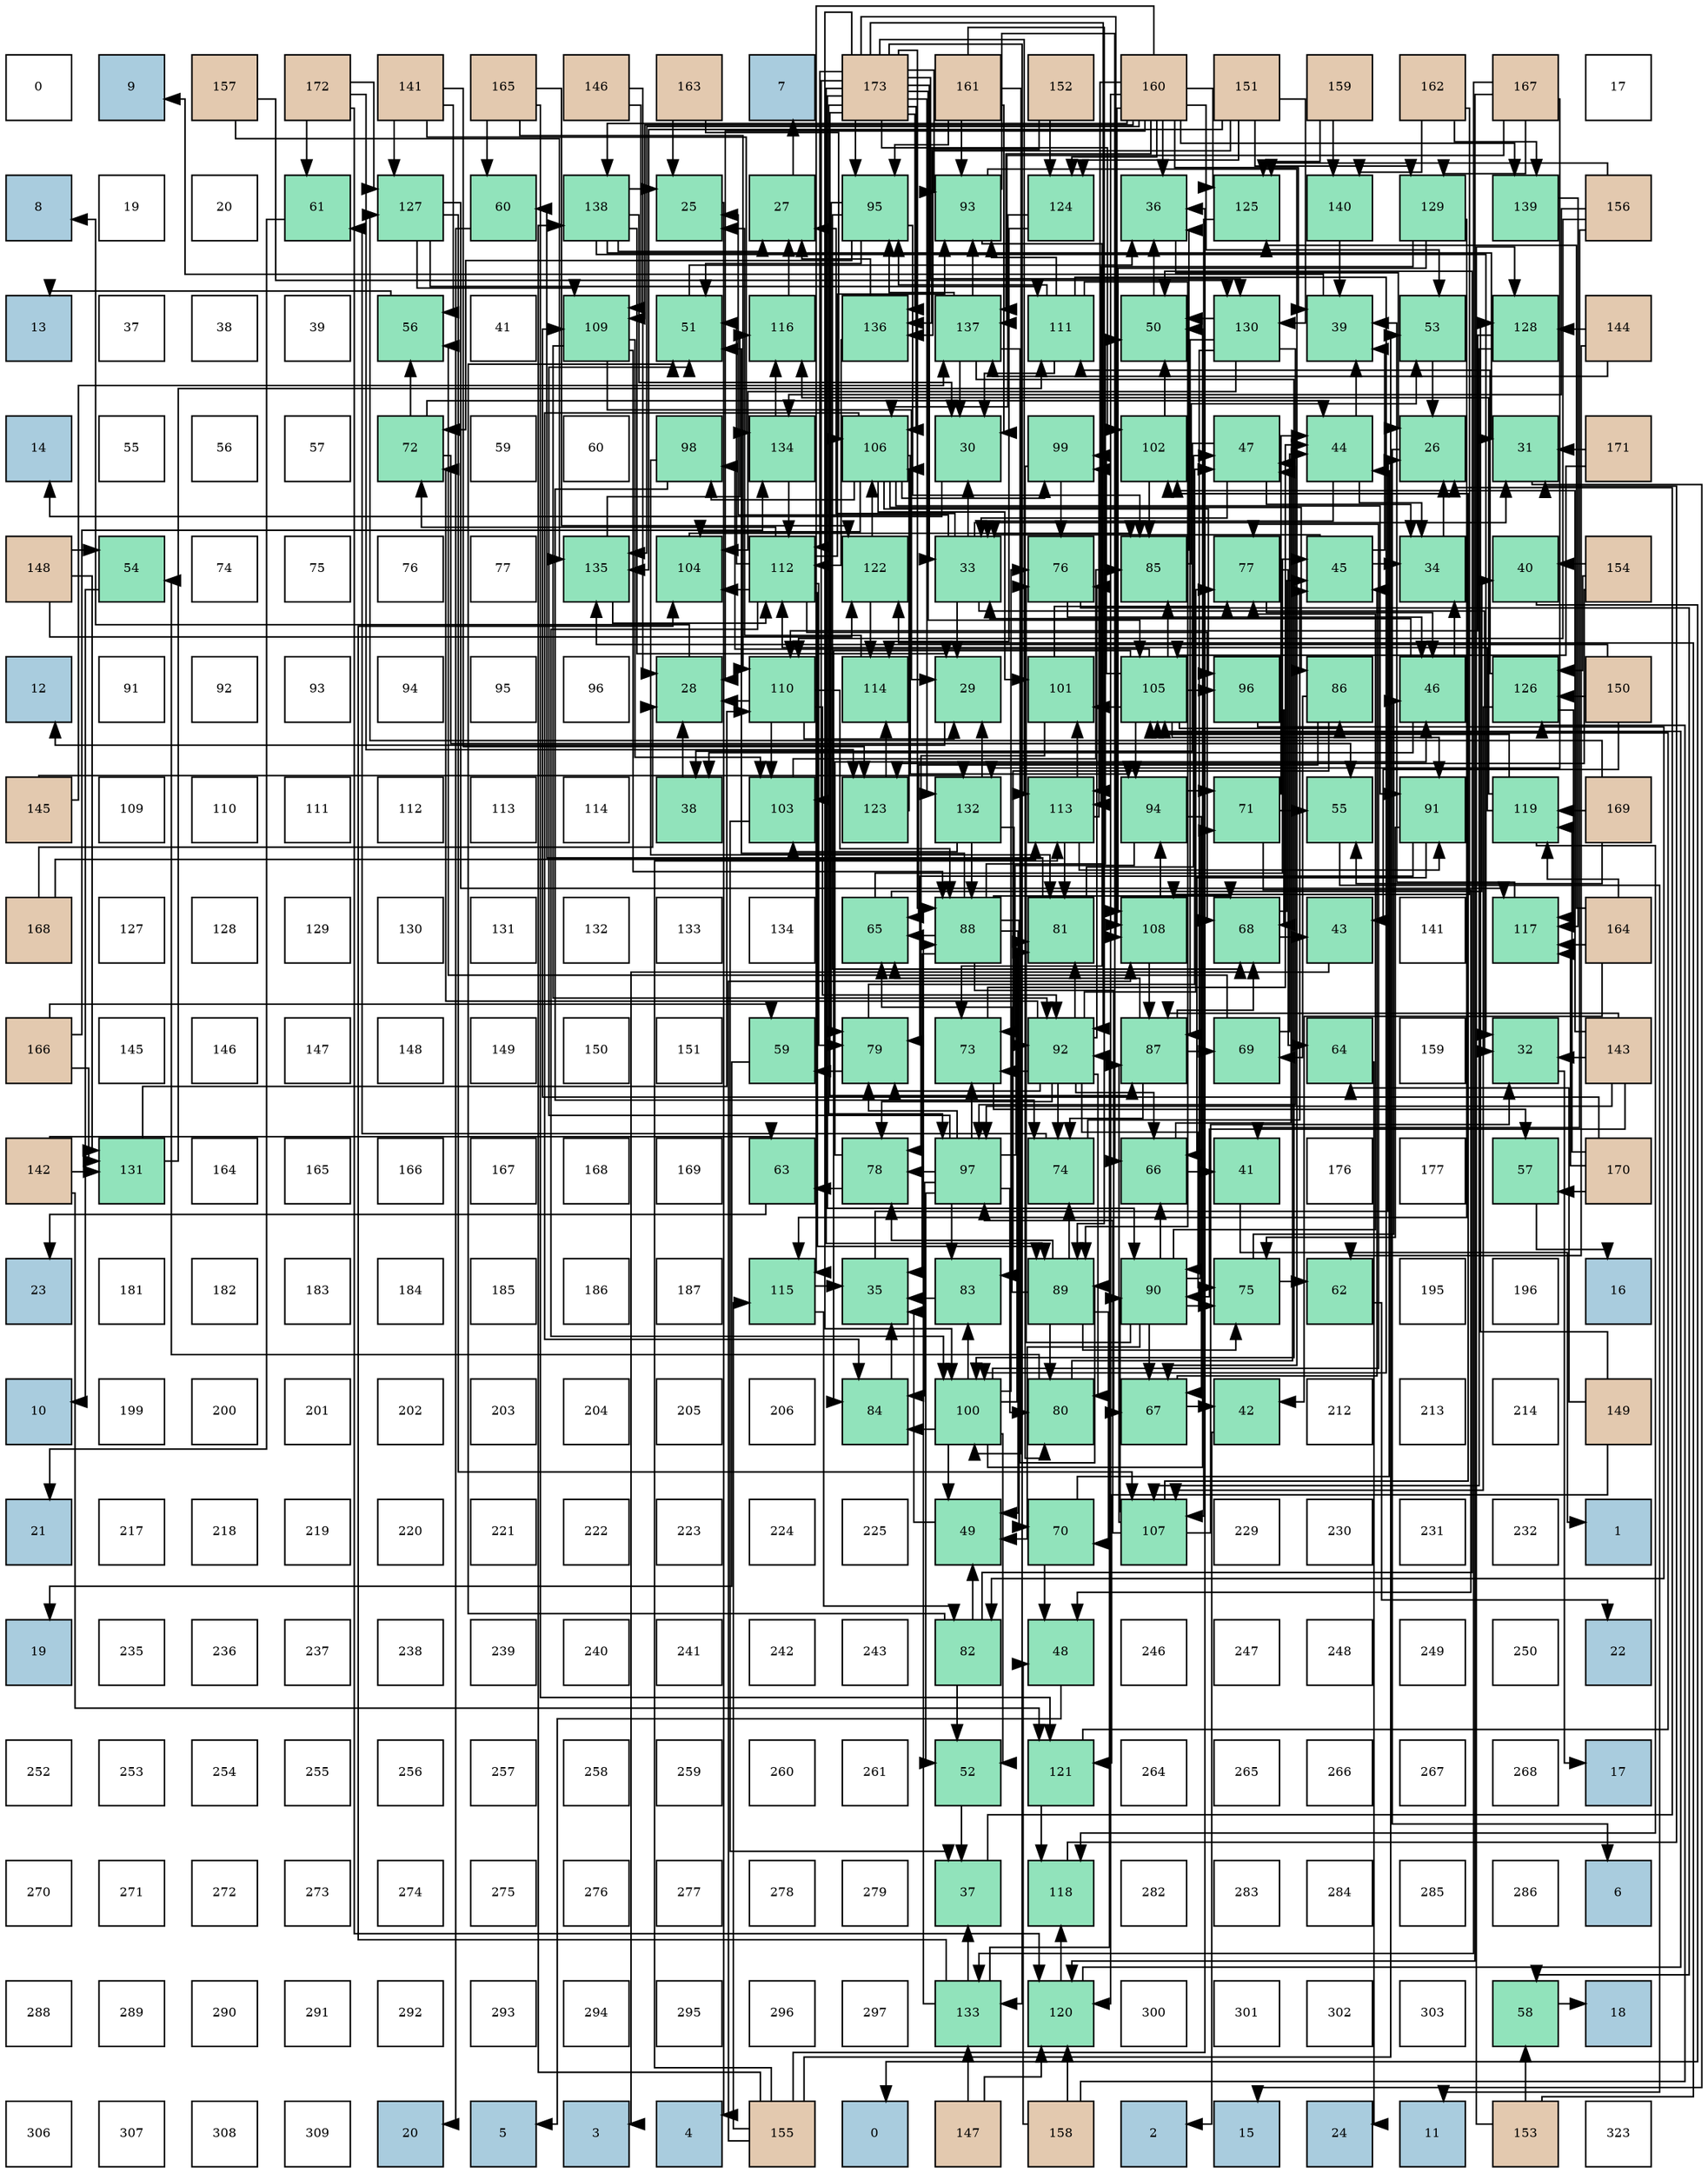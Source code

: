 digraph layout{
 rankdir=TB;
 splines=ortho;
 node [style=filled shape=square fixedsize=true width=0.6];
0[label="0", fontsize=8, fillcolor="#ffffff"];
1[label="9", fontsize=8, fillcolor="#a9ccde"];
2[label="157", fontsize=8, fillcolor="#e3c9af"];
3[label="172", fontsize=8, fillcolor="#e3c9af"];
4[label="141", fontsize=8, fillcolor="#e3c9af"];
5[label="165", fontsize=8, fillcolor="#e3c9af"];
6[label="146", fontsize=8, fillcolor="#e3c9af"];
7[label="163", fontsize=8, fillcolor="#e3c9af"];
8[label="7", fontsize=8, fillcolor="#a9ccde"];
9[label="173", fontsize=8, fillcolor="#e3c9af"];
10[label="161", fontsize=8, fillcolor="#e3c9af"];
11[label="152", fontsize=8, fillcolor="#e3c9af"];
12[label="160", fontsize=8, fillcolor="#e3c9af"];
13[label="151", fontsize=8, fillcolor="#e3c9af"];
14[label="159", fontsize=8, fillcolor="#e3c9af"];
15[label="162", fontsize=8, fillcolor="#e3c9af"];
16[label="167", fontsize=8, fillcolor="#e3c9af"];
17[label="17", fontsize=8, fillcolor="#ffffff"];
18[label="8", fontsize=8, fillcolor="#a9ccde"];
19[label="19", fontsize=8, fillcolor="#ffffff"];
20[label="20", fontsize=8, fillcolor="#ffffff"];
21[label="61", fontsize=8, fillcolor="#91e3bb"];
22[label="127", fontsize=8, fillcolor="#91e3bb"];
23[label="60", fontsize=8, fillcolor="#91e3bb"];
24[label="138", fontsize=8, fillcolor="#91e3bb"];
25[label="25", fontsize=8, fillcolor="#91e3bb"];
26[label="27", fontsize=8, fillcolor="#91e3bb"];
27[label="95", fontsize=8, fillcolor="#91e3bb"];
28[label="93", fontsize=8, fillcolor="#91e3bb"];
29[label="124", fontsize=8, fillcolor="#91e3bb"];
30[label="36", fontsize=8, fillcolor="#91e3bb"];
31[label="125", fontsize=8, fillcolor="#91e3bb"];
32[label="140", fontsize=8, fillcolor="#91e3bb"];
33[label="129", fontsize=8, fillcolor="#91e3bb"];
34[label="139", fontsize=8, fillcolor="#91e3bb"];
35[label="156", fontsize=8, fillcolor="#e3c9af"];
36[label="13", fontsize=8, fillcolor="#a9ccde"];
37[label="37", fontsize=8, fillcolor="#ffffff"];
38[label="38", fontsize=8, fillcolor="#ffffff"];
39[label="39", fontsize=8, fillcolor="#ffffff"];
40[label="56", fontsize=8, fillcolor="#91e3bb"];
41[label="41", fontsize=8, fillcolor="#ffffff"];
42[label="109", fontsize=8, fillcolor="#91e3bb"];
43[label="51", fontsize=8, fillcolor="#91e3bb"];
44[label="116", fontsize=8, fillcolor="#91e3bb"];
45[label="136", fontsize=8, fillcolor="#91e3bb"];
46[label="137", fontsize=8, fillcolor="#91e3bb"];
47[label="111", fontsize=8, fillcolor="#91e3bb"];
48[label="50", fontsize=8, fillcolor="#91e3bb"];
49[label="130", fontsize=8, fillcolor="#91e3bb"];
50[label="39", fontsize=8, fillcolor="#91e3bb"];
51[label="53", fontsize=8, fillcolor="#91e3bb"];
52[label="128", fontsize=8, fillcolor="#91e3bb"];
53[label="144", fontsize=8, fillcolor="#e3c9af"];
54[label="14", fontsize=8, fillcolor="#a9ccde"];
55[label="55", fontsize=8, fillcolor="#ffffff"];
56[label="56", fontsize=8, fillcolor="#ffffff"];
57[label="57", fontsize=8, fillcolor="#ffffff"];
58[label="72", fontsize=8, fillcolor="#91e3bb"];
59[label="59", fontsize=8, fillcolor="#ffffff"];
60[label="60", fontsize=8, fillcolor="#ffffff"];
61[label="98", fontsize=8, fillcolor="#91e3bb"];
62[label="134", fontsize=8, fillcolor="#91e3bb"];
63[label="106", fontsize=8, fillcolor="#91e3bb"];
64[label="30", fontsize=8, fillcolor="#91e3bb"];
65[label="99", fontsize=8, fillcolor="#91e3bb"];
66[label="102", fontsize=8, fillcolor="#91e3bb"];
67[label="47", fontsize=8, fillcolor="#91e3bb"];
68[label="44", fontsize=8, fillcolor="#91e3bb"];
69[label="26", fontsize=8, fillcolor="#91e3bb"];
70[label="31", fontsize=8, fillcolor="#91e3bb"];
71[label="171", fontsize=8, fillcolor="#e3c9af"];
72[label="148", fontsize=8, fillcolor="#e3c9af"];
73[label="54", fontsize=8, fillcolor="#91e3bb"];
74[label="74", fontsize=8, fillcolor="#ffffff"];
75[label="75", fontsize=8, fillcolor="#ffffff"];
76[label="76", fontsize=8, fillcolor="#ffffff"];
77[label="77", fontsize=8, fillcolor="#ffffff"];
78[label="135", fontsize=8, fillcolor="#91e3bb"];
79[label="104", fontsize=8, fillcolor="#91e3bb"];
80[label="112", fontsize=8, fillcolor="#91e3bb"];
81[label="122", fontsize=8, fillcolor="#91e3bb"];
82[label="33", fontsize=8, fillcolor="#91e3bb"];
83[label="76", fontsize=8, fillcolor="#91e3bb"];
84[label="85", fontsize=8, fillcolor="#91e3bb"];
85[label="77", fontsize=8, fillcolor="#91e3bb"];
86[label="45", fontsize=8, fillcolor="#91e3bb"];
87[label="34", fontsize=8, fillcolor="#91e3bb"];
88[label="40", fontsize=8, fillcolor="#91e3bb"];
89[label="154", fontsize=8, fillcolor="#e3c9af"];
90[label="12", fontsize=8, fillcolor="#a9ccde"];
91[label="91", fontsize=8, fillcolor="#ffffff"];
92[label="92", fontsize=8, fillcolor="#ffffff"];
93[label="93", fontsize=8, fillcolor="#ffffff"];
94[label="94", fontsize=8, fillcolor="#ffffff"];
95[label="95", fontsize=8, fillcolor="#ffffff"];
96[label="96", fontsize=8, fillcolor="#ffffff"];
97[label="28", fontsize=8, fillcolor="#91e3bb"];
98[label="110", fontsize=8, fillcolor="#91e3bb"];
99[label="114", fontsize=8, fillcolor="#91e3bb"];
100[label="29", fontsize=8, fillcolor="#91e3bb"];
101[label="101", fontsize=8, fillcolor="#91e3bb"];
102[label="105", fontsize=8, fillcolor="#91e3bb"];
103[label="96", fontsize=8, fillcolor="#91e3bb"];
104[label="86", fontsize=8, fillcolor="#91e3bb"];
105[label="46", fontsize=8, fillcolor="#91e3bb"];
106[label="126", fontsize=8, fillcolor="#91e3bb"];
107[label="150", fontsize=8, fillcolor="#e3c9af"];
108[label="145", fontsize=8, fillcolor="#e3c9af"];
109[label="109", fontsize=8, fillcolor="#ffffff"];
110[label="110", fontsize=8, fillcolor="#ffffff"];
111[label="111", fontsize=8, fillcolor="#ffffff"];
112[label="112", fontsize=8, fillcolor="#ffffff"];
113[label="113", fontsize=8, fillcolor="#ffffff"];
114[label="114", fontsize=8, fillcolor="#ffffff"];
115[label="38", fontsize=8, fillcolor="#91e3bb"];
116[label="103", fontsize=8, fillcolor="#91e3bb"];
117[label="123", fontsize=8, fillcolor="#91e3bb"];
118[label="132", fontsize=8, fillcolor="#91e3bb"];
119[label="113", fontsize=8, fillcolor="#91e3bb"];
120[label="94", fontsize=8, fillcolor="#91e3bb"];
121[label="71", fontsize=8, fillcolor="#91e3bb"];
122[label="55", fontsize=8, fillcolor="#91e3bb"];
123[label="91", fontsize=8, fillcolor="#91e3bb"];
124[label="119", fontsize=8, fillcolor="#91e3bb"];
125[label="169", fontsize=8, fillcolor="#e3c9af"];
126[label="168", fontsize=8, fillcolor="#e3c9af"];
127[label="127", fontsize=8, fillcolor="#ffffff"];
128[label="128", fontsize=8, fillcolor="#ffffff"];
129[label="129", fontsize=8, fillcolor="#ffffff"];
130[label="130", fontsize=8, fillcolor="#ffffff"];
131[label="131", fontsize=8, fillcolor="#ffffff"];
132[label="132", fontsize=8, fillcolor="#ffffff"];
133[label="133", fontsize=8, fillcolor="#ffffff"];
134[label="134", fontsize=8, fillcolor="#ffffff"];
135[label="65", fontsize=8, fillcolor="#91e3bb"];
136[label="88", fontsize=8, fillcolor="#91e3bb"];
137[label="81", fontsize=8, fillcolor="#91e3bb"];
138[label="108", fontsize=8, fillcolor="#91e3bb"];
139[label="68", fontsize=8, fillcolor="#91e3bb"];
140[label="43", fontsize=8, fillcolor="#91e3bb"];
141[label="141", fontsize=8, fillcolor="#ffffff"];
142[label="117", fontsize=8, fillcolor="#91e3bb"];
143[label="164", fontsize=8, fillcolor="#e3c9af"];
144[label="166", fontsize=8, fillcolor="#e3c9af"];
145[label="145", fontsize=8, fillcolor="#ffffff"];
146[label="146", fontsize=8, fillcolor="#ffffff"];
147[label="147", fontsize=8, fillcolor="#ffffff"];
148[label="148", fontsize=8, fillcolor="#ffffff"];
149[label="149", fontsize=8, fillcolor="#ffffff"];
150[label="150", fontsize=8, fillcolor="#ffffff"];
151[label="151", fontsize=8, fillcolor="#ffffff"];
152[label="59", fontsize=8, fillcolor="#91e3bb"];
153[label="79", fontsize=8, fillcolor="#91e3bb"];
154[label="73", fontsize=8, fillcolor="#91e3bb"];
155[label="92", fontsize=8, fillcolor="#91e3bb"];
156[label="87", fontsize=8, fillcolor="#91e3bb"];
157[label="69", fontsize=8, fillcolor="#91e3bb"];
158[label="64", fontsize=8, fillcolor="#91e3bb"];
159[label="159", fontsize=8, fillcolor="#ffffff"];
160[label="32", fontsize=8, fillcolor="#91e3bb"];
161[label="143", fontsize=8, fillcolor="#e3c9af"];
162[label="142", fontsize=8, fillcolor="#e3c9af"];
163[label="131", fontsize=8, fillcolor="#91e3bb"];
164[label="164", fontsize=8, fillcolor="#ffffff"];
165[label="165", fontsize=8, fillcolor="#ffffff"];
166[label="166", fontsize=8, fillcolor="#ffffff"];
167[label="167", fontsize=8, fillcolor="#ffffff"];
168[label="168", fontsize=8, fillcolor="#ffffff"];
169[label="169", fontsize=8, fillcolor="#ffffff"];
170[label="63", fontsize=8, fillcolor="#91e3bb"];
171[label="78", fontsize=8, fillcolor="#91e3bb"];
172[label="97", fontsize=8, fillcolor="#91e3bb"];
173[label="74", fontsize=8, fillcolor="#91e3bb"];
174[label="66", fontsize=8, fillcolor="#91e3bb"];
175[label="41", fontsize=8, fillcolor="#91e3bb"];
176[label="176", fontsize=8, fillcolor="#ffffff"];
177[label="177", fontsize=8, fillcolor="#ffffff"];
178[label="57", fontsize=8, fillcolor="#91e3bb"];
179[label="170", fontsize=8, fillcolor="#e3c9af"];
180[label="23", fontsize=8, fillcolor="#a9ccde"];
181[label="181", fontsize=8, fillcolor="#ffffff"];
182[label="182", fontsize=8, fillcolor="#ffffff"];
183[label="183", fontsize=8, fillcolor="#ffffff"];
184[label="184", fontsize=8, fillcolor="#ffffff"];
185[label="185", fontsize=8, fillcolor="#ffffff"];
186[label="186", fontsize=8, fillcolor="#ffffff"];
187[label="187", fontsize=8, fillcolor="#ffffff"];
188[label="115", fontsize=8, fillcolor="#91e3bb"];
189[label="35", fontsize=8, fillcolor="#91e3bb"];
190[label="83", fontsize=8, fillcolor="#91e3bb"];
191[label="89", fontsize=8, fillcolor="#91e3bb"];
192[label="90", fontsize=8, fillcolor="#91e3bb"];
193[label="75", fontsize=8, fillcolor="#91e3bb"];
194[label="62", fontsize=8, fillcolor="#91e3bb"];
195[label="195", fontsize=8, fillcolor="#ffffff"];
196[label="196", fontsize=8, fillcolor="#ffffff"];
197[label="16", fontsize=8, fillcolor="#a9ccde"];
198[label="10", fontsize=8, fillcolor="#a9ccde"];
199[label="199", fontsize=8, fillcolor="#ffffff"];
200[label="200", fontsize=8, fillcolor="#ffffff"];
201[label="201", fontsize=8, fillcolor="#ffffff"];
202[label="202", fontsize=8, fillcolor="#ffffff"];
203[label="203", fontsize=8, fillcolor="#ffffff"];
204[label="204", fontsize=8, fillcolor="#ffffff"];
205[label="205", fontsize=8, fillcolor="#ffffff"];
206[label="206", fontsize=8, fillcolor="#ffffff"];
207[label="84", fontsize=8, fillcolor="#91e3bb"];
208[label="100", fontsize=8, fillcolor="#91e3bb"];
209[label="80", fontsize=8, fillcolor="#91e3bb"];
210[label="67", fontsize=8, fillcolor="#91e3bb"];
211[label="42", fontsize=8, fillcolor="#91e3bb"];
212[label="212", fontsize=8, fillcolor="#ffffff"];
213[label="213", fontsize=8, fillcolor="#ffffff"];
214[label="214", fontsize=8, fillcolor="#ffffff"];
215[label="149", fontsize=8, fillcolor="#e3c9af"];
216[label="21", fontsize=8, fillcolor="#a9ccde"];
217[label="217", fontsize=8, fillcolor="#ffffff"];
218[label="218", fontsize=8, fillcolor="#ffffff"];
219[label="219", fontsize=8, fillcolor="#ffffff"];
220[label="220", fontsize=8, fillcolor="#ffffff"];
221[label="221", fontsize=8, fillcolor="#ffffff"];
222[label="222", fontsize=8, fillcolor="#ffffff"];
223[label="223", fontsize=8, fillcolor="#ffffff"];
224[label="224", fontsize=8, fillcolor="#ffffff"];
225[label="225", fontsize=8, fillcolor="#ffffff"];
226[label="49", fontsize=8, fillcolor="#91e3bb"];
227[label="70", fontsize=8, fillcolor="#91e3bb"];
228[label="107", fontsize=8, fillcolor="#91e3bb"];
229[label="229", fontsize=8, fillcolor="#ffffff"];
230[label="230", fontsize=8, fillcolor="#ffffff"];
231[label="231", fontsize=8, fillcolor="#ffffff"];
232[label="232", fontsize=8, fillcolor="#ffffff"];
233[label="1", fontsize=8, fillcolor="#a9ccde"];
234[label="19", fontsize=8, fillcolor="#a9ccde"];
235[label="235", fontsize=8, fillcolor="#ffffff"];
236[label="236", fontsize=8, fillcolor="#ffffff"];
237[label="237", fontsize=8, fillcolor="#ffffff"];
238[label="238", fontsize=8, fillcolor="#ffffff"];
239[label="239", fontsize=8, fillcolor="#ffffff"];
240[label="240", fontsize=8, fillcolor="#ffffff"];
241[label="241", fontsize=8, fillcolor="#ffffff"];
242[label="242", fontsize=8, fillcolor="#ffffff"];
243[label="243", fontsize=8, fillcolor="#ffffff"];
244[label="82", fontsize=8, fillcolor="#91e3bb"];
245[label="48", fontsize=8, fillcolor="#91e3bb"];
246[label="246", fontsize=8, fillcolor="#ffffff"];
247[label="247", fontsize=8, fillcolor="#ffffff"];
248[label="248", fontsize=8, fillcolor="#ffffff"];
249[label="249", fontsize=8, fillcolor="#ffffff"];
250[label="250", fontsize=8, fillcolor="#ffffff"];
251[label="22", fontsize=8, fillcolor="#a9ccde"];
252[label="252", fontsize=8, fillcolor="#ffffff"];
253[label="253", fontsize=8, fillcolor="#ffffff"];
254[label="254", fontsize=8, fillcolor="#ffffff"];
255[label="255", fontsize=8, fillcolor="#ffffff"];
256[label="256", fontsize=8, fillcolor="#ffffff"];
257[label="257", fontsize=8, fillcolor="#ffffff"];
258[label="258", fontsize=8, fillcolor="#ffffff"];
259[label="259", fontsize=8, fillcolor="#ffffff"];
260[label="260", fontsize=8, fillcolor="#ffffff"];
261[label="261", fontsize=8, fillcolor="#ffffff"];
262[label="52", fontsize=8, fillcolor="#91e3bb"];
263[label="121", fontsize=8, fillcolor="#91e3bb"];
264[label="264", fontsize=8, fillcolor="#ffffff"];
265[label="265", fontsize=8, fillcolor="#ffffff"];
266[label="266", fontsize=8, fillcolor="#ffffff"];
267[label="267", fontsize=8, fillcolor="#ffffff"];
268[label="268", fontsize=8, fillcolor="#ffffff"];
269[label="17", fontsize=8, fillcolor="#a9ccde"];
270[label="270", fontsize=8, fillcolor="#ffffff"];
271[label="271", fontsize=8, fillcolor="#ffffff"];
272[label="272", fontsize=8, fillcolor="#ffffff"];
273[label="273", fontsize=8, fillcolor="#ffffff"];
274[label="274", fontsize=8, fillcolor="#ffffff"];
275[label="275", fontsize=8, fillcolor="#ffffff"];
276[label="276", fontsize=8, fillcolor="#ffffff"];
277[label="277", fontsize=8, fillcolor="#ffffff"];
278[label="278", fontsize=8, fillcolor="#ffffff"];
279[label="279", fontsize=8, fillcolor="#ffffff"];
280[label="37", fontsize=8, fillcolor="#91e3bb"];
281[label="118", fontsize=8, fillcolor="#91e3bb"];
282[label="282", fontsize=8, fillcolor="#ffffff"];
283[label="283", fontsize=8, fillcolor="#ffffff"];
284[label="284", fontsize=8, fillcolor="#ffffff"];
285[label="285", fontsize=8, fillcolor="#ffffff"];
286[label="286", fontsize=8, fillcolor="#ffffff"];
287[label="6", fontsize=8, fillcolor="#a9ccde"];
288[label="288", fontsize=8, fillcolor="#ffffff"];
289[label="289", fontsize=8, fillcolor="#ffffff"];
290[label="290", fontsize=8, fillcolor="#ffffff"];
291[label="291", fontsize=8, fillcolor="#ffffff"];
292[label="292", fontsize=8, fillcolor="#ffffff"];
293[label="293", fontsize=8, fillcolor="#ffffff"];
294[label="294", fontsize=8, fillcolor="#ffffff"];
295[label="295", fontsize=8, fillcolor="#ffffff"];
296[label="296", fontsize=8, fillcolor="#ffffff"];
297[label="297", fontsize=8, fillcolor="#ffffff"];
298[label="133", fontsize=8, fillcolor="#91e3bb"];
299[label="120", fontsize=8, fillcolor="#91e3bb"];
300[label="300", fontsize=8, fillcolor="#ffffff"];
301[label="301", fontsize=8, fillcolor="#ffffff"];
302[label="302", fontsize=8, fillcolor="#ffffff"];
303[label="303", fontsize=8, fillcolor="#ffffff"];
304[label="58", fontsize=8, fillcolor="#91e3bb"];
305[label="18", fontsize=8, fillcolor="#a9ccde"];
306[label="306", fontsize=8, fillcolor="#ffffff"];
307[label="307", fontsize=8, fillcolor="#ffffff"];
308[label="308", fontsize=8, fillcolor="#ffffff"];
309[label="309", fontsize=8, fillcolor="#ffffff"];
310[label="20", fontsize=8, fillcolor="#a9ccde"];
311[label="5", fontsize=8, fillcolor="#a9ccde"];
312[label="3", fontsize=8, fillcolor="#a9ccde"];
313[label="4", fontsize=8, fillcolor="#a9ccde"];
314[label="155", fontsize=8, fillcolor="#e3c9af"];
315[label="0", fontsize=8, fillcolor="#a9ccde"];
316[label="147", fontsize=8, fillcolor="#e3c9af"];
317[label="158", fontsize=8, fillcolor="#e3c9af"];
318[label="2", fontsize=8, fillcolor="#a9ccde"];
319[label="15", fontsize=8, fillcolor="#a9ccde"];
320[label="24", fontsize=8, fillcolor="#a9ccde"];
321[label="11", fontsize=8, fillcolor="#a9ccde"];
322[label="153", fontsize=8, fillcolor="#e3c9af"];
323[label="323", fontsize=8, fillcolor="#ffffff"];
edge [constraint=false, style=vis];25 -> 313;
69 -> 287;
26 -> 8;
97 -> 18;
100 -> 90;
64 -> 54;
70 -> 319;
160 -> 269;
82 -> 25;
82 -> 26;
82 -> 100;
82 -> 64;
82 -> 70;
82 -> 160;
87 -> 69;
189 -> 69;
30 -> 69;
280 -> 69;
115 -> 97;
50 -> 1;
88 -> 315;
175 -> 233;
211 -> 318;
140 -> 312;
68 -> 82;
68 -> 87;
68 -> 50;
86 -> 82;
86 -> 87;
86 -> 50;
105 -> 82;
105 -> 87;
105 -> 115;
67 -> 82;
67 -> 87;
67 -> 115;
245 -> 311;
226 -> 189;
48 -> 30;
43 -> 30;
262 -> 280;
51 -> 69;
73 -> 198;
122 -> 321;
40 -> 36;
178 -> 197;
304 -> 305;
152 -> 234;
23 -> 310;
21 -> 216;
194 -> 251;
170 -> 180;
158 -> 320;
135 -> 88;
135 -> 86;
174 -> 175;
174 -> 67;
210 -> 211;
210 -> 86;
139 -> 140;
139 -> 86;
157 -> 68;
157 -> 40;
227 -> 68;
227 -> 245;
121 -> 68;
121 -> 245;
121 -> 122;
58 -> 68;
58 -> 122;
58 -> 40;
154 -> 68;
154 -> 178;
173 -> 86;
173 -> 21;
193 -> 105;
193 -> 194;
83 -> 105;
83 -> 304;
85 -> 105;
85 -> 158;
171 -> 105;
171 -> 170;
153 -> 67;
153 -> 152;
209 -> 67;
209 -> 73;
137 -> 67;
137 -> 23;
244 -> 226;
244 -> 48;
244 -> 43;
244 -> 262;
190 -> 189;
207 -> 189;
84 -> 30;
84 -> 51;
104 -> 135;
104 -> 157;
104 -> 190;
156 -> 135;
156 -> 139;
156 -> 157;
156 -> 173;
136 -> 189;
136 -> 226;
136 -> 48;
136 -> 43;
136 -> 135;
136 -> 210;
136 -> 139;
136 -> 227;
191 -> 135;
191 -> 227;
191 -> 173;
191 -> 193;
191 -> 171;
191 -> 209;
192 -> 226;
192 -> 174;
192 -> 210;
192 -> 121;
192 -> 193;
192 -> 83;
192 -> 85;
123 -> 174;
123 -> 193;
123 -> 153;
155 -> 174;
155 -> 58;
155 -> 154;
155 -> 173;
155 -> 193;
155 -> 83;
155 -> 85;
155 -> 171;
155 -> 153;
155 -> 209;
155 -> 137;
28 -> 174;
28 -> 210;
28 -> 154;
120 -> 210;
120 -> 121;
120 -> 154;
27 -> 43;
27 -> 139;
27 -> 58;
27 -> 153;
27 -> 84;
103 -> 139;
103 -> 244;
172 -> 43;
172 -> 262;
172 -> 154;
172 -> 171;
172 -> 153;
172 -> 209;
172 -> 137;
172 -> 190;
172 -> 207;
61 -> 173;
61 -> 137;
65 -> 83;
65 -> 209;
208 -> 226;
208 -> 48;
208 -> 262;
208 -> 83;
208 -> 85;
208 -> 137;
208 -> 190;
208 -> 207;
101 -> 85;
101 -> 171;
66 -> 48;
66 -> 84;
116 -> 280;
116 -> 84;
79 -> 84;
102 -> 207;
102 -> 84;
102 -> 104;
102 -> 123;
102 -> 120;
102 -> 103;
102 -> 61;
102 -> 65;
102 -> 101;
63 -> 207;
63 -> 104;
63 -> 123;
63 -> 120;
63 -> 103;
63 -> 61;
63 -> 65;
63 -> 101;
63 -> 79;
228 -> 160;
228 -> 156;
228 -> 192;
228 -> 172;
228 -> 66;
138 -> 156;
138 -> 120;
42 -> 100;
42 -> 136;
42 -> 155;
42 -> 116;
98 -> 97;
98 -> 100;
98 -> 136;
98 -> 155;
98 -> 116;
47 -> 64;
47 -> 191;
47 -> 28;
47 -> 27;
47 -> 208;
80 -> 43;
80 -> 139;
80 -> 58;
80 -> 153;
80 -> 191;
80 -> 28;
80 -> 208;
80 -> 79;
119 -> 137;
119 -> 123;
119 -> 65;
119 -> 101;
99 -> 25;
188 -> 189;
188 -> 244;
44 -> 26;
142 -> 50;
281 -> 70;
124 -> 102;
124 -> 80;
124 -> 44;
124 -> 281;
299 -> 102;
299 -> 281;
263 -> 102;
263 -> 281;
81 -> 63;
81 -> 99;
117 -> 63;
117 -> 99;
29 -> 63;
29 -> 99;
31 -> 228;
106 -> 228;
106 -> 47;
106 -> 142;
22 -> 228;
22 -> 42;
22 -> 47;
22 -> 142;
52 -> 228;
52 -> 98;
33 -> 138;
33 -> 119;
33 -> 188;
49 -> 48;
49 -> 156;
49 -> 192;
49 -> 172;
49 -> 79;
163 -> 98;
163 -> 47;
118 -> 100;
118 -> 136;
118 -> 155;
118 -> 116;
298 -> 280;
298 -> 136;
298 -> 155;
298 -> 79;
62 -> 80;
62 -> 44;
78 -> 80;
78 -> 44;
45 -> 26;
45 -> 80;
46 -> 64;
46 -> 191;
46 -> 28;
46 -> 27;
46 -> 208;
24 -> 25;
24 -> 26;
24 -> 100;
24 -> 64;
24 -> 70;
24 -> 160;
34 -> 142;
32 -> 50;
4 -> 40;
4 -> 117;
4 -> 22;
4 -> 62;
162 -> 170;
162 -> 263;
162 -> 163;
161 -> 160;
161 -> 156;
161 -> 192;
161 -> 172;
161 -> 66;
53 -> 194;
53 -> 52;
53 -> 46;
108 -> 118;
108 -> 46;
6 -> 97;
6 -> 42;
316 -> 299;
316 -> 298;
72 -> 73;
72 -> 81;
72 -> 163;
215 -> 158;
215 -> 263;
215 -> 52;
107 -> 140;
107 -> 106;
107 -> 78;
13 -> 29;
13 -> 33;
13 -> 49;
13 -> 78;
13 -> 45;
11 -> 29;
11 -> 45;
322 -> 304;
322 -> 81;
322 -> 52;
89 -> 88;
89 -> 117;
89 -> 106;
314 -> 30;
314 -> 51;
314 -> 138;
314 -> 119;
314 -> 188;
314 -> 24;
35 -> 175;
35 -> 98;
35 -> 31;
35 -> 62;
2 -> 49;
2 -> 78;
317 -> 245;
317 -> 299;
317 -> 106;
14 -> 31;
14 -> 32;
12 -> 97;
12 -> 30;
12 -> 50;
12 -> 51;
12 -> 138;
12 -> 42;
12 -> 119;
12 -> 188;
12 -> 299;
12 -> 29;
12 -> 31;
12 -> 78;
12 -> 46;
12 -> 24;
12 -> 34;
10 -> 64;
10 -> 191;
10 -> 28;
10 -> 27;
10 -> 208;
15 -> 138;
15 -> 34;
15 -> 32;
7 -> 25;
7 -> 63;
143 -> 211;
143 -> 142;
143 -> 124;
143 -> 31;
5 -> 23;
5 -> 98;
5 -> 263;
5 -> 81;
144 -> 152;
144 -> 163;
144 -> 62;
16 -> 299;
16 -> 33;
16 -> 118;
16 -> 298;
16 -> 46;
126 -> 97;
126 -> 119;
125 -> 122;
125 -> 124;
125 -> 22;
179 -> 178;
179 -> 42;
179 -> 142;
179 -> 124;
71 -> 70;
71 -> 102;
3 -> 21;
3 -> 299;
3 -> 117;
3 -> 22;
9 -> 82;
9 -> 156;
9 -> 136;
9 -> 191;
9 -> 192;
9 -> 155;
9 -> 28;
9 -> 27;
9 -> 172;
9 -> 208;
9 -> 66;
9 -> 116;
9 -> 102;
9 -> 63;
9 -> 138;
9 -> 80;
9 -> 119;
9 -> 49;
9 -> 118;
9 -> 298;
9 -> 45;
edge [constraint=true, style=invis];
0 -> 18 -> 36 -> 54 -> 72 -> 90 -> 108 -> 126 -> 144 -> 162 -> 180 -> 198 -> 216 -> 234 -> 252 -> 270 -> 288 -> 306;
1 -> 19 -> 37 -> 55 -> 73 -> 91 -> 109 -> 127 -> 145 -> 163 -> 181 -> 199 -> 217 -> 235 -> 253 -> 271 -> 289 -> 307;
2 -> 20 -> 38 -> 56 -> 74 -> 92 -> 110 -> 128 -> 146 -> 164 -> 182 -> 200 -> 218 -> 236 -> 254 -> 272 -> 290 -> 308;
3 -> 21 -> 39 -> 57 -> 75 -> 93 -> 111 -> 129 -> 147 -> 165 -> 183 -> 201 -> 219 -> 237 -> 255 -> 273 -> 291 -> 309;
4 -> 22 -> 40 -> 58 -> 76 -> 94 -> 112 -> 130 -> 148 -> 166 -> 184 -> 202 -> 220 -> 238 -> 256 -> 274 -> 292 -> 310;
5 -> 23 -> 41 -> 59 -> 77 -> 95 -> 113 -> 131 -> 149 -> 167 -> 185 -> 203 -> 221 -> 239 -> 257 -> 275 -> 293 -> 311;
6 -> 24 -> 42 -> 60 -> 78 -> 96 -> 114 -> 132 -> 150 -> 168 -> 186 -> 204 -> 222 -> 240 -> 258 -> 276 -> 294 -> 312;
7 -> 25 -> 43 -> 61 -> 79 -> 97 -> 115 -> 133 -> 151 -> 169 -> 187 -> 205 -> 223 -> 241 -> 259 -> 277 -> 295 -> 313;
8 -> 26 -> 44 -> 62 -> 80 -> 98 -> 116 -> 134 -> 152 -> 170 -> 188 -> 206 -> 224 -> 242 -> 260 -> 278 -> 296 -> 314;
9 -> 27 -> 45 -> 63 -> 81 -> 99 -> 117 -> 135 -> 153 -> 171 -> 189 -> 207 -> 225 -> 243 -> 261 -> 279 -> 297 -> 315;
10 -> 28 -> 46 -> 64 -> 82 -> 100 -> 118 -> 136 -> 154 -> 172 -> 190 -> 208 -> 226 -> 244 -> 262 -> 280 -> 298 -> 316;
11 -> 29 -> 47 -> 65 -> 83 -> 101 -> 119 -> 137 -> 155 -> 173 -> 191 -> 209 -> 227 -> 245 -> 263 -> 281 -> 299 -> 317;
12 -> 30 -> 48 -> 66 -> 84 -> 102 -> 120 -> 138 -> 156 -> 174 -> 192 -> 210 -> 228 -> 246 -> 264 -> 282 -> 300 -> 318;
13 -> 31 -> 49 -> 67 -> 85 -> 103 -> 121 -> 139 -> 157 -> 175 -> 193 -> 211 -> 229 -> 247 -> 265 -> 283 -> 301 -> 319;
14 -> 32 -> 50 -> 68 -> 86 -> 104 -> 122 -> 140 -> 158 -> 176 -> 194 -> 212 -> 230 -> 248 -> 266 -> 284 -> 302 -> 320;
15 -> 33 -> 51 -> 69 -> 87 -> 105 -> 123 -> 141 -> 159 -> 177 -> 195 -> 213 -> 231 -> 249 -> 267 -> 285 -> 303 -> 321;
16 -> 34 -> 52 -> 70 -> 88 -> 106 -> 124 -> 142 -> 160 -> 178 -> 196 -> 214 -> 232 -> 250 -> 268 -> 286 -> 304 -> 322;
17 -> 35 -> 53 -> 71 -> 89 -> 107 -> 125 -> 143 -> 161 -> 179 -> 197 -> 215 -> 233 -> 251 -> 269 -> 287 -> 305 -> 323;
rank = same {0 -> 1 -> 2 -> 3 -> 4 -> 5 -> 6 -> 7 -> 8 -> 9 -> 10 -> 11 -> 12 -> 13 -> 14 -> 15 -> 16 -> 17};
rank = same {18 -> 19 -> 20 -> 21 -> 22 -> 23 -> 24 -> 25 -> 26 -> 27 -> 28 -> 29 -> 30 -> 31 -> 32 -> 33 -> 34 -> 35};
rank = same {36 -> 37 -> 38 -> 39 -> 40 -> 41 -> 42 -> 43 -> 44 -> 45 -> 46 -> 47 -> 48 -> 49 -> 50 -> 51 -> 52 -> 53};
rank = same {54 -> 55 -> 56 -> 57 -> 58 -> 59 -> 60 -> 61 -> 62 -> 63 -> 64 -> 65 -> 66 -> 67 -> 68 -> 69 -> 70 -> 71};
rank = same {72 -> 73 -> 74 -> 75 -> 76 -> 77 -> 78 -> 79 -> 80 -> 81 -> 82 -> 83 -> 84 -> 85 -> 86 -> 87 -> 88 -> 89};
rank = same {90 -> 91 -> 92 -> 93 -> 94 -> 95 -> 96 -> 97 -> 98 -> 99 -> 100 -> 101 -> 102 -> 103 -> 104 -> 105 -> 106 -> 107};
rank = same {108 -> 109 -> 110 -> 111 -> 112 -> 113 -> 114 -> 115 -> 116 -> 117 -> 118 -> 119 -> 120 -> 121 -> 122 -> 123 -> 124 -> 125};
rank = same {126 -> 127 -> 128 -> 129 -> 130 -> 131 -> 132 -> 133 -> 134 -> 135 -> 136 -> 137 -> 138 -> 139 -> 140 -> 141 -> 142 -> 143};
rank = same {144 -> 145 -> 146 -> 147 -> 148 -> 149 -> 150 -> 151 -> 152 -> 153 -> 154 -> 155 -> 156 -> 157 -> 158 -> 159 -> 160 -> 161};
rank = same {162 -> 163 -> 164 -> 165 -> 166 -> 167 -> 168 -> 169 -> 170 -> 171 -> 172 -> 173 -> 174 -> 175 -> 176 -> 177 -> 178 -> 179};
rank = same {180 -> 181 -> 182 -> 183 -> 184 -> 185 -> 186 -> 187 -> 188 -> 189 -> 190 -> 191 -> 192 -> 193 -> 194 -> 195 -> 196 -> 197};
rank = same {198 -> 199 -> 200 -> 201 -> 202 -> 203 -> 204 -> 205 -> 206 -> 207 -> 208 -> 209 -> 210 -> 211 -> 212 -> 213 -> 214 -> 215};
rank = same {216 -> 217 -> 218 -> 219 -> 220 -> 221 -> 222 -> 223 -> 224 -> 225 -> 226 -> 227 -> 228 -> 229 -> 230 -> 231 -> 232 -> 233};
rank = same {234 -> 235 -> 236 -> 237 -> 238 -> 239 -> 240 -> 241 -> 242 -> 243 -> 244 -> 245 -> 246 -> 247 -> 248 -> 249 -> 250 -> 251};
rank = same {252 -> 253 -> 254 -> 255 -> 256 -> 257 -> 258 -> 259 -> 260 -> 261 -> 262 -> 263 -> 264 -> 265 -> 266 -> 267 -> 268 -> 269};
rank = same {270 -> 271 -> 272 -> 273 -> 274 -> 275 -> 276 -> 277 -> 278 -> 279 -> 280 -> 281 -> 282 -> 283 -> 284 -> 285 -> 286 -> 287};
rank = same {288 -> 289 -> 290 -> 291 -> 292 -> 293 -> 294 -> 295 -> 296 -> 297 -> 298 -> 299 -> 300 -> 301 -> 302 -> 303 -> 304 -> 305};
rank = same {306 -> 307 -> 308 -> 309 -> 310 -> 311 -> 312 -> 313 -> 314 -> 315 -> 316 -> 317 -> 318 -> 319 -> 320 -> 321 -> 322 -> 323};
}